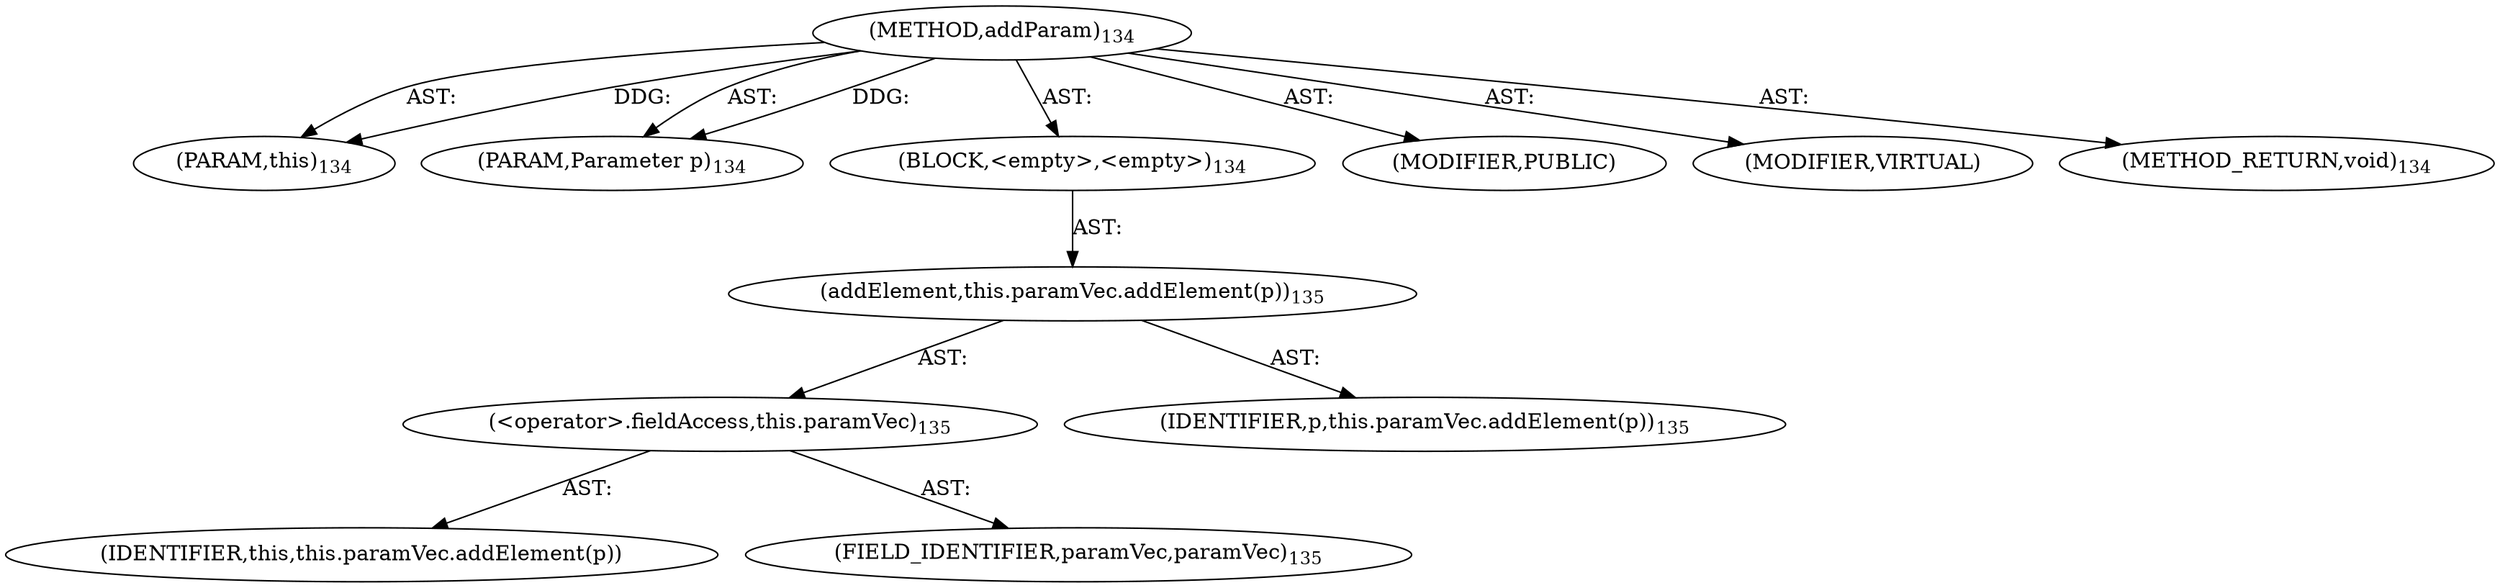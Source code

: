 digraph "addParam" {  
"111669149699" [label = <(METHOD,addParam)<SUB>134</SUB>> ]
"115964117001" [label = <(PARAM,this)<SUB>134</SUB>> ]
"115964117002" [label = <(PARAM,Parameter p)<SUB>134</SUB>> ]
"25769803788" [label = <(BLOCK,&lt;empty&gt;,&lt;empty&gt;)<SUB>134</SUB>> ]
"30064771126" [label = <(addElement,this.paramVec.addElement(p))<SUB>135</SUB>> ]
"30064771127" [label = <(&lt;operator&gt;.fieldAccess,this.paramVec)<SUB>135</SUB>> ]
"68719476790" [label = <(IDENTIFIER,this,this.paramVec.addElement(p))> ]
"55834574865" [label = <(FIELD_IDENTIFIER,paramVec,paramVec)<SUB>135</SUB>> ]
"68719476791" [label = <(IDENTIFIER,p,this.paramVec.addElement(p))<SUB>135</SUB>> ]
"133143986186" [label = <(MODIFIER,PUBLIC)> ]
"133143986187" [label = <(MODIFIER,VIRTUAL)> ]
"128849018883" [label = <(METHOD_RETURN,void)<SUB>134</SUB>> ]
  "111669149699" -> "115964117001"  [ label = "AST: "] 
  "111669149699" -> "115964117002"  [ label = "AST: "] 
  "111669149699" -> "25769803788"  [ label = "AST: "] 
  "111669149699" -> "133143986186"  [ label = "AST: "] 
  "111669149699" -> "133143986187"  [ label = "AST: "] 
  "111669149699" -> "128849018883"  [ label = "AST: "] 
  "25769803788" -> "30064771126"  [ label = "AST: "] 
  "30064771126" -> "30064771127"  [ label = "AST: "] 
  "30064771126" -> "68719476791"  [ label = "AST: "] 
  "30064771127" -> "68719476790"  [ label = "AST: "] 
  "30064771127" -> "55834574865"  [ label = "AST: "] 
  "111669149699" -> "115964117001"  [ label = "DDG: "] 
  "111669149699" -> "115964117002"  [ label = "DDG: "] 
}
